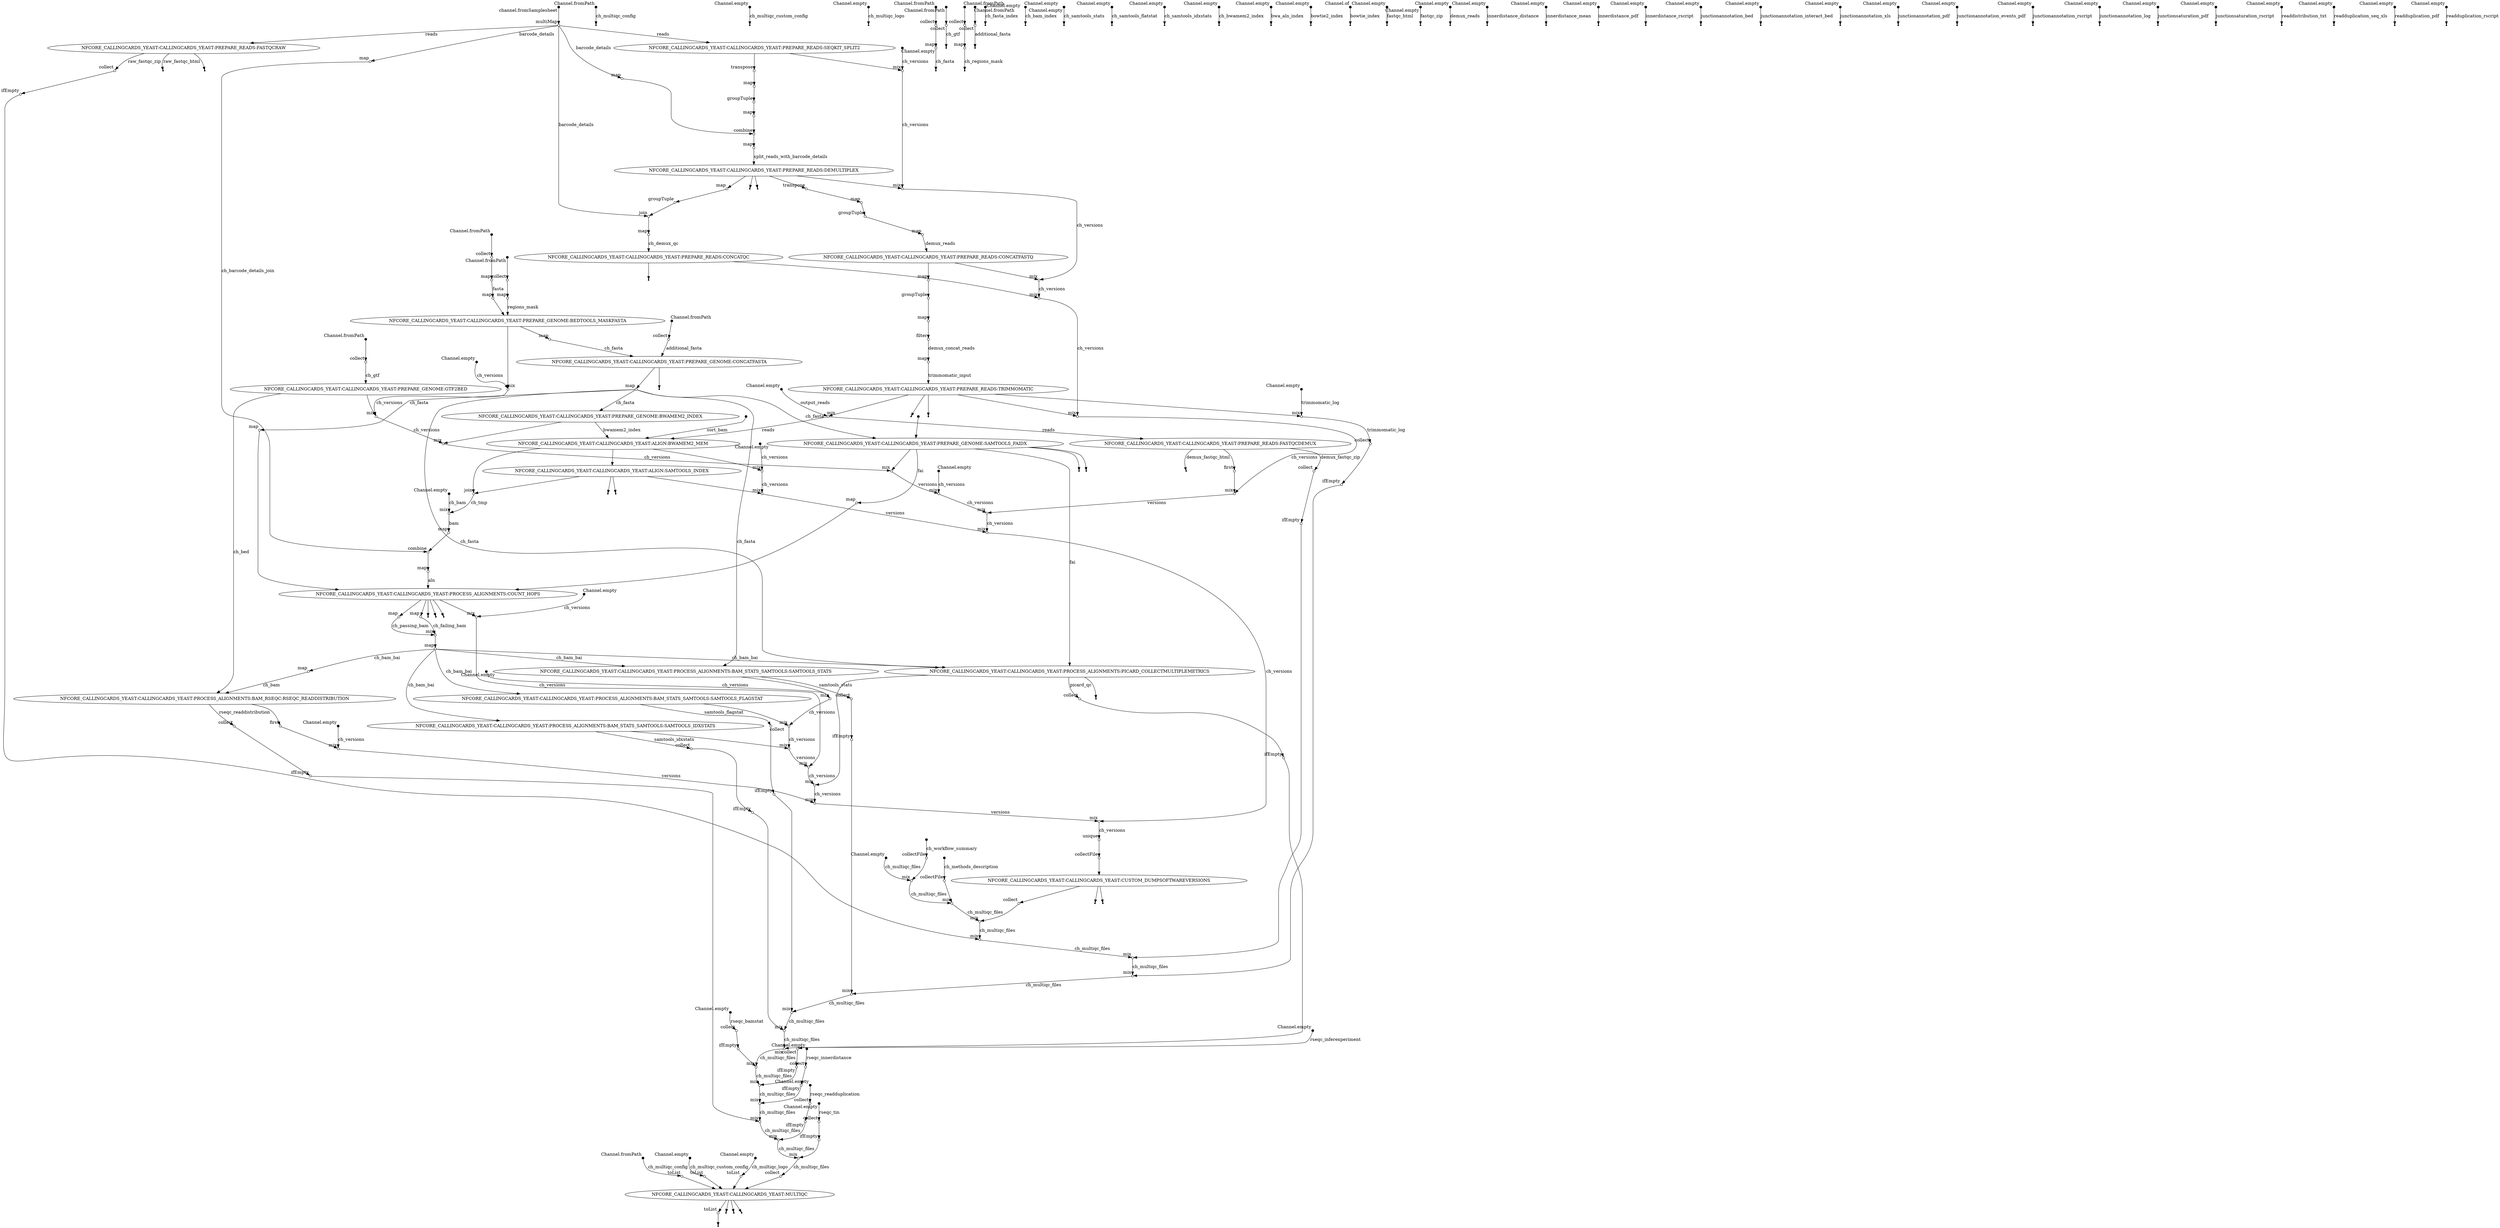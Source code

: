 digraph "callingcards_dag" {
v0 [shape=point,label="",fixedsize=true,width=0.1,xlabel="Channel.fromPath"];
v265 [shape=circle,label="",fixedsize=true,width=0.1,xlabel="toList"];
v0 -> v265 [label="ch_multiqc_config"];

v1 [shape=point,label="",fixedsize=true,width=0.1,xlabel="Channel.empty"];
v266 [shape=circle,label="",fixedsize=true,width=0.1,xlabel="toList"];
v1 -> v266 [label="ch_multiqc_custom_config"];

v2 [shape=point,label="",fixedsize=true,width=0.1,xlabel="Channel.empty"];
v267 [shape=circle,label="",fixedsize=true,width=0.1,xlabel="toList"];
v2 -> v267 [label="ch_multiqc_logo"];

v3 [shape=point,label="",fixedsize=true,width=0.1,xlabel="Channel.fromPath"];
v4 [shape=circle,label="",fixedsize=true,width=0.1,xlabel="collect"];
v3 -> v4;

v4 [shape=circle,label="",fixedsize=true,width=0.1,xlabel="collect"];
v5 [shape=circle,label="",fixedsize=true,width=0.1,xlabel="map"];
v4 -> v5;

v5 [shape=circle,label="",fixedsize=true,width=0.1,xlabel="map"];
v55 [shape=circle,label="",fixedsize=true,width=0.1,xlabel="map"];
v5 -> v55 [label="fasta"];

v6 [shape=point,label="",fixedsize=true,width=0.1,xlabel="Channel.fromPath"];
v7 [shape=circle,label="",fixedsize=true,width=0.1,xlabel="collect"];
v6 -> v7;

v7 [shape=circle,label="",fixedsize=true,width=0.1,xlabel="collect"];
v62 [label="NFCORE_CALLINGCARDS_YEAST:CALLINGCARDS_YEAST:PREPARE_GENOME:GTF2BED"];
v7 -> v62 [label="ch_gtf"];

v8 [shape=point,label="",fixedsize=true,width=0.1,xlabel="Channel.fromPath"];
v9 [shape=circle,label="",fixedsize=true,width=0.1,xlabel="collect"];
v8 -> v9;

v9 [shape=circle,label="",fixedsize=true,width=0.1,xlabel="collect"];
v10 [shape=circle,label="",fixedsize=true,width=0.1,xlabel="map"];
v9 -> v10;

v10 [shape=circle,label="",fixedsize=true,width=0.1,xlabel="map"];
v56 [label="NFCORE_CALLINGCARDS_YEAST:CALLINGCARDS_YEAST:PREPARE_GENOME:BEDTOOLS_MASKFASTA"];
v10 -> v56 [label="regions_mask"];

v11 [shape=point,label="",fixedsize=true,width=0.1,xlabel="Channel.fromPath"];
v12 [shape=circle,label="",fixedsize=true,width=0.1,xlabel="collect"];
v11 -> v12;

v12 [shape=circle,label="",fixedsize=true,width=0.1,xlabel="collect"];
v59 [label="NFCORE_CALLINGCARDS_YEAST:CALLINGCARDS_YEAST:PREPARE_GENOME:CONCATFASTA"];
v12 -> v59 [label="additional_fasta"];

v13 [shape=point,label="",fixedsize=true,width=0.1,xlabel="Channel.fromPath"];
v14 [shape=point];
v13 -> v14 [label="ch_multiqc_config"];

v15 [shape=point,label="",fixedsize=true,width=0.1,xlabel="Channel.empty"];
v16 [shape=point];
v15 -> v16 [label="ch_multiqc_custom_config"];

v17 [shape=point,label="",fixedsize=true,width=0.1,xlabel="Channel.empty"];
v18 [shape=point];
v17 -> v18 [label="ch_multiqc_logo"];

v19 [shape=point,label="",fixedsize=true,width=0.1,xlabel="Channel.fromPath"];
v20 [shape=circle,label="",fixedsize=true,width=0.1,xlabel="collect"];
v19 -> v20;

v20 [shape=circle,label="",fixedsize=true,width=0.1,xlabel="collect"];
v21 [shape=circle,label="",fixedsize=true,width=0.1,xlabel="map"];
v20 -> v21;

v21 [shape=circle,label="",fixedsize=true,width=0.1,xlabel="map"];
v22 [shape=point];
v21 -> v22 [label="ch_fasta"];

v23 [shape=point,label="",fixedsize=true,width=0.1,xlabel="Channel.fromPath"];
v24 [shape=circle,label="",fixedsize=true,width=0.1,xlabel="collect"];
v23 -> v24;

v24 [shape=circle,label="",fixedsize=true,width=0.1,xlabel="collect"];
v25 [shape=point];
v24 -> v25 [label="ch_gtf"];

v26 [shape=point,label="",fixedsize=true,width=0.1,xlabel="Channel.fromPath"];
v27 [shape=circle,label="",fixedsize=true,width=0.1,xlabel="collect"];
v26 -> v27;

v27 [shape=circle,label="",fixedsize=true,width=0.1,xlabel="collect"];
v28 [shape=circle,label="",fixedsize=true,width=0.1,xlabel="map"];
v27 -> v28;

v28 [shape=circle,label="",fixedsize=true,width=0.1,xlabel="map"];
v29 [shape=point];
v28 -> v29 [label="ch_regions_mask"];

v30 [shape=point,label="",fixedsize=true,width=0.1,xlabel="Channel.fromPath"];
v31 [shape=circle,label="",fixedsize=true,width=0.1,xlabel="collect"];
v30 -> v31;

v31 [shape=circle,label="",fixedsize=true,width=0.1,xlabel="collect"];
v32 [shape=point];
v31 -> v32 [label="additional_fasta"];

v33 [shape=point,label="",fixedsize=true,width=0.1,xlabel="Channel.empty"];
v71 [shape=circle,label="",fixedsize=true,width=0.1,xlabel="mix"];
v33 -> v71 [label="ch_versions"];

v34 [shape=point,label="",fixedsize=true,width=0.1,xlabel="Channel.empty"];
v35 [shape=point];
v34 -> v35 [label="ch_fasta_index"];

v36 [shape=point,label="",fixedsize=true,width=0.1,xlabel="Channel.empty"];
v37 [shape=point];
v36 -> v37 [label="ch_bam_index"];

v38 [shape=point,label="",fixedsize=true,width=0.1,xlabel="Channel.empty"];
v39 [shape=point];
v38 -> v39 [label="ch_samtools_stats"];

v40 [shape=point,label="",fixedsize=true,width=0.1,xlabel="Channel.empty"];
v41 [shape=point];
v40 -> v41 [label="ch_samtools_flatstat"];

v42 [shape=point,label="",fixedsize=true,width=0.1,xlabel="Channel.empty"];
v43 [shape=point];
v42 -> v43 [label="ch_samtools_idxstats"];

v44 [shape=point,label="",fixedsize=true,width=0.1,xlabel="channel.fromSamplesheet"];
v45 [shape=circle,label="",fixedsize=true,width=0.1,xlabel="multiMap"];
v44 -> v45;

v45 [shape=circle,label="",fixedsize=true,width=0.1,xlabel="multiMap"];
v90 [shape=circle,label="",fixedsize=true,width=0.1,xlabel="map"];
v45 -> v90 [label="barcode_details"];

v45 [shape=circle,label="",fixedsize=true,width=0.1,xlabel="multiMap"];
v81 [label="NFCORE_CALLINGCARDS_YEAST:CALLINGCARDS_YEAST:PREPARE_READS:FASTQCRAW"];
v45 -> v81 [label="reads"];

v46 [shape=point,label="",fixedsize=true,width=0.1,xlabel="Channel.empty"];
v57 [shape=circle,label="",fixedsize=true,width=0.1,xlabel="mix"];
v46 -> v57 [label="ch_versions"];

v47 [shape=point,label="",fixedsize=true,width=0.1,xlabel="Channel.empty"];
v48 [shape=point];
v47 -> v48 [label="ch_bwamem2_index"];

v49 [shape=point,label="",fixedsize=true,width=0.1,xlabel="Channel.empty"];
v50 [shape=point];
v49 -> v50 [label="bwa_aln_index"];

v51 [shape=point,label="",fixedsize=true,width=0.1,xlabel="Channel.empty"];
v52 [shape=point];
v51 -> v52 [label="bowtie2_index"];

v53 [shape=point,label="",fixedsize=true,width=0.1,xlabel="Channel.of"];
v54 [shape=point];
v53 -> v54 [label="bowtie_index"];

v55 [shape=circle,label="",fixedsize=true,width=0.1,xlabel="map"];
v56 [label="NFCORE_CALLINGCARDS_YEAST:CALLINGCARDS_YEAST:PREPARE_GENOME:BEDTOOLS_MASKFASTA"];
v55 -> v56;

v56 [label="NFCORE_CALLINGCARDS_YEAST:CALLINGCARDS_YEAST:PREPARE_GENOME:BEDTOOLS_MASKFASTA"];
v58 [shape=circle,label="",fixedsize=true,width=0.1,xlabel="map"];
v56 -> v58;

v56 [label="NFCORE_CALLINGCARDS_YEAST:CALLINGCARDS_YEAST:PREPARE_GENOME:BEDTOOLS_MASKFASTA"];
v57 [shape=circle,label="",fixedsize=true,width=0.1,xlabel="mix"];
v56 -> v57;

v57 [shape=circle,label="",fixedsize=true,width=0.1,xlabel="mix"];
v63 [shape=circle,label="",fixedsize=true,width=0.1,xlabel="mix"];
v57 -> v63 [label="ch_versions"];

v58 [shape=circle,label="",fixedsize=true,width=0.1,xlabel="map"];
v59 [label="NFCORE_CALLINGCARDS_YEAST:CALLINGCARDS_YEAST:PREPARE_GENOME:CONCATFASTA"];
v58 -> v59 [label="ch_fasta"];

v59 [label="NFCORE_CALLINGCARDS_YEAST:CALLINGCARDS_YEAST:PREPARE_GENOME:CONCATFASTA"];
v61 [shape=circle,label="",fixedsize=true,width=0.1,xlabel="map"];
v59 -> v61;

v59 [label="NFCORE_CALLINGCARDS_YEAST:CALLINGCARDS_YEAST:PREPARE_GENOME:CONCATFASTA"];
v60 [shape=point];
v59 -> v60;

v61 [shape=circle,label="",fixedsize=true,width=0.1,xlabel="map"];
v64 [label="NFCORE_CALLINGCARDS_YEAST:CALLINGCARDS_YEAST:PREPARE_GENOME:BWAMEM2_INDEX"];
v61 -> v64 [label="ch_fasta"];

v62 [label="NFCORE_CALLINGCARDS_YEAST:CALLINGCARDS_YEAST:PREPARE_GENOME:GTF2BED"];
v198 [label="NFCORE_CALLINGCARDS_YEAST:CALLINGCARDS_YEAST:PROCESS_ALIGNMENTS:BAM_RSEQC:RSEQC_READDISTRIBUTION"];
v62 -> v198 [label="ch_bed"];

v62 [label="NFCORE_CALLINGCARDS_YEAST:CALLINGCARDS_YEAST:PREPARE_GENOME:GTF2BED"];
v63 [shape=circle,label="",fixedsize=true,width=0.1,xlabel="mix"];
v62 -> v63;

v63 [shape=circle,label="",fixedsize=true,width=0.1,xlabel="mix"];
v65 [shape=circle,label="",fixedsize=true,width=0.1,xlabel="mix"];
v63 -> v65 [label="ch_versions"];

v64 [label="NFCORE_CALLINGCARDS_YEAST:CALLINGCARDS_YEAST:PREPARE_GENOME:BWAMEM2_INDEX"];
v129 [label="NFCORE_CALLINGCARDS_YEAST:CALLINGCARDS_YEAST:ALIGN:BWAMEM2_MEM"];
v64 -> v129 [label="bwamem2_index"];

v64 [label="NFCORE_CALLINGCARDS_YEAST:CALLINGCARDS_YEAST:PREPARE_GENOME:BWAMEM2_INDEX"];
v65 [shape=circle,label="",fixedsize=true,width=0.1,xlabel="mix"];
v64 -> v65;

v65 [shape=circle,label="",fixedsize=true,width=0.1,xlabel="mix"];
v70 [shape=circle,label="",fixedsize=true,width=0.1,xlabel="mix"];
v65 -> v70 [label="ch_versions"];

v61 [shape=circle,label="",fixedsize=true,width=0.1,xlabel="map"];
v67 [label="NFCORE_CALLINGCARDS_YEAST:CALLINGCARDS_YEAST:PREPARE_GENOME:SAMTOOLS_FAIDX"];
v61 -> v67 [label="ch_fasta"];

v66 [shape=point,label="",fixedsize=true,width=0.1];
v67 [label="NFCORE_CALLINGCARDS_YEAST:CALLINGCARDS_YEAST:PREPARE_GENOME:SAMTOOLS_FAIDX"];
v66 -> v67;

v67 [label="NFCORE_CALLINGCARDS_YEAST:CALLINGCARDS_YEAST:PREPARE_GENOME:SAMTOOLS_FAIDX"];
v69 [shape=point];
v67 -> v69;

v67 [label="NFCORE_CALLINGCARDS_YEAST:CALLINGCARDS_YEAST:PREPARE_GENOME:SAMTOOLS_FAIDX"];
v144 [shape=circle,label="",fixedsize=true,width=0.1,xlabel="map"];
v67 -> v144 [label="fai"];

v67 [label="NFCORE_CALLINGCARDS_YEAST:CALLINGCARDS_YEAST:PREPARE_GENOME:SAMTOOLS_FAIDX"];
v68 [shape=point];
v67 -> v68;

v67 [label="NFCORE_CALLINGCARDS_YEAST:CALLINGCARDS_YEAST:PREPARE_GENOME:SAMTOOLS_FAIDX"];
v70 [shape=circle,label="",fixedsize=true,width=0.1,xlabel="mix"];
v67 -> v70;

v70 [shape=circle,label="",fixedsize=true,width=0.1,xlabel="mix"];
v71 [shape=circle,label="",fixedsize=true,width=0.1,xlabel="mix"];
v70 -> v71 [label="versions"];

v71 [shape=circle,label="",fixedsize=true,width=0.1,xlabel="mix"];
v125 [shape=circle,label="",fixedsize=true,width=0.1,xlabel="mix"];
v71 -> v125 [label="ch_versions"];

v72 [shape=point,label="",fixedsize=true,width=0.1,xlabel="Channel.empty"];
v85 [shape=circle,label="",fixedsize=true,width=0.1,xlabel="mix"];
v72 -> v85 [label="ch_versions"];

v73 [shape=point,label="",fixedsize=true,width=0.1,xlabel="Channel.empty"];
v74 [shape=point];
v73 -> v74 [label="fastqc_html"];

v75 [shape=point,label="",fixedsize=true,width=0.1,xlabel="Channel.empty"];
v76 [shape=point];
v75 -> v76 [label="fastqc_zip"];

v77 [shape=point,label="",fixedsize=true,width=0.1,xlabel="Channel.empty"];
v118 [shape=circle,label="",fixedsize=true,width=0.1,xlabel="mix"];
v77 -> v118 [label="trimmomatic_log"];

v78 [shape=point,label="",fixedsize=true,width=0.1,xlabel="Channel.empty"];
v79 [shape=point];
v78 -> v79 [label="demux_reads"];

v80 [shape=point,label="",fixedsize=true,width=0.1,xlabel="Channel.empty"];
v120 [shape=circle,label="",fixedsize=true,width=0.1,xlabel="mix"];
v80 -> v120 [label="output_reads"];

v81 [label="NFCORE_CALLINGCARDS_YEAST:CALLINGCARDS_YEAST:PREPARE_READS:FASTQCRAW"];
v83 [shape=point];
v81 -> v83 [label="raw_fastqc_html"];

v81 [label="NFCORE_CALLINGCARDS_YEAST:CALLINGCARDS_YEAST:PREPARE_READS:FASTQCRAW"];
v225 [shape=circle,label="",fixedsize=true,width=0.1,xlabel="collect"];
v81 -> v225 [label="raw_fastqc_zip"];

v81 [label="NFCORE_CALLINGCARDS_YEAST:CALLINGCARDS_YEAST:PREPARE_READS:FASTQCRAW"];
v82 [shape=point];
v81 -> v82;

v45 [shape=circle,label="",fixedsize=true,width=0.1,xlabel="multiMap"];
v84 [label="NFCORE_CALLINGCARDS_YEAST:CALLINGCARDS_YEAST:PREPARE_READS:SEQKIT_SPLIT2"];
v45 -> v84 [label="reads"];

v84 [label="NFCORE_CALLINGCARDS_YEAST:CALLINGCARDS_YEAST:PREPARE_READS:SEQKIT_SPLIT2"];
v86 [shape=circle,label="",fixedsize=true,width=0.1,xlabel="transpose"];
v84 -> v86;

v84 [label="NFCORE_CALLINGCARDS_YEAST:CALLINGCARDS_YEAST:PREPARE_READS:SEQKIT_SPLIT2"];
v85 [shape=circle,label="",fixedsize=true,width=0.1,xlabel="mix"];
v84 -> v85;

v85 [shape=circle,label="",fixedsize=true,width=0.1,xlabel="mix"];
v96 [shape=circle,label="",fixedsize=true,width=0.1,xlabel="mix"];
v85 -> v96 [label="ch_versions"];

v86 [shape=circle,label="",fixedsize=true,width=0.1,xlabel="transpose"];
v87 [shape=circle,label="",fixedsize=true,width=0.1,xlabel="map"];
v86 -> v87;

v87 [shape=circle,label="",fixedsize=true,width=0.1,xlabel="map"];
v88 [shape=circle,label="",fixedsize=true,width=0.1,xlabel="groupTuple"];
v87 -> v88;

v88 [shape=circle,label="",fixedsize=true,width=0.1,xlabel="groupTuple"];
v89 [shape=circle,label="",fixedsize=true,width=0.1,xlabel="map"];
v88 -> v89;

v89 [shape=circle,label="",fixedsize=true,width=0.1,xlabel="map"];
v91 [shape=circle,label="",fixedsize=true,width=0.1,xlabel="combine"];
v89 -> v91;

v90 [shape=circle,label="",fixedsize=true,width=0.1,xlabel="map"];
v91 [shape=circle,label="",fixedsize=true,width=0.1,xlabel="combine"];
v90 -> v91;

v91 [shape=circle,label="",fixedsize=true,width=0.1,xlabel="combine"];
v92 [shape=circle,label="",fixedsize=true,width=0.1,xlabel="map"];
v91 -> v92;

v92 [shape=circle,label="",fixedsize=true,width=0.1,xlabel="map"];
v93 [label="NFCORE_CALLINGCARDS_YEAST:CALLINGCARDS_YEAST:PREPARE_READS:DEMULTIPLEX"];
v92 -> v93 [label="split_reads_with_barcode_details"];

v93 [label="NFCORE_CALLINGCARDS_YEAST:CALLINGCARDS_YEAST:PREPARE_READS:DEMULTIPLEX"];
v97 [shape=circle,label="",fixedsize=true,width=0.1,xlabel="transpose"];
v93 -> v97;

v93 [label="NFCORE_CALLINGCARDS_YEAST:CALLINGCARDS_YEAST:PREPARE_READS:DEMULTIPLEX"];
v96 [shape=circle,label="",fixedsize=true,width=0.1,xlabel="mix"];
v93 -> v96;

v93 [label="NFCORE_CALLINGCARDS_YEAST:CALLINGCARDS_YEAST:PREPARE_READS:DEMULTIPLEX"];
v103 [shape=circle,label="",fixedsize=true,width=0.1,xlabel="map"];
v93 -> v103;

v93 [label="NFCORE_CALLINGCARDS_YEAST:CALLINGCARDS_YEAST:PREPARE_READS:DEMULTIPLEX"];
v95 [shape=point];
v93 -> v95;

v93 [label="NFCORE_CALLINGCARDS_YEAST:CALLINGCARDS_YEAST:PREPARE_READS:DEMULTIPLEX"];
v94 [shape=point];
v93 -> v94;

v96 [shape=circle,label="",fixedsize=true,width=0.1,xlabel="mix"];
v102 [shape=circle,label="",fixedsize=true,width=0.1,xlabel="mix"];
v96 -> v102 [label="ch_versions"];

v97 [shape=circle,label="",fixedsize=true,width=0.1,xlabel="transpose"];
v98 [shape=circle,label="",fixedsize=true,width=0.1,xlabel="map"];
v97 -> v98;

v98 [shape=circle,label="",fixedsize=true,width=0.1,xlabel="map"];
v99 [shape=circle,label="",fixedsize=true,width=0.1,xlabel="groupTuple"];
v98 -> v99;

v99 [shape=circle,label="",fixedsize=true,width=0.1,xlabel="groupTuple"];
v100 [shape=circle,label="",fixedsize=true,width=0.1,xlabel="map"];
v99 -> v100;

v100 [shape=circle,label="",fixedsize=true,width=0.1,xlabel="map"];
v101 [label="NFCORE_CALLINGCARDS_YEAST:CALLINGCARDS_YEAST:PREPARE_READS:CONCATFASTQ"];
v100 -> v101 [label="demux_reads"];

v101 [label="NFCORE_CALLINGCARDS_YEAST:CALLINGCARDS_YEAST:PREPARE_READS:CONCATFASTQ"];
v110 [shape=circle,label="",fixedsize=true,width=0.1,xlabel="map"];
v101 -> v110;

v101 [label="NFCORE_CALLINGCARDS_YEAST:CALLINGCARDS_YEAST:PREPARE_READS:CONCATFASTQ"];
v102 [shape=circle,label="",fixedsize=true,width=0.1,xlabel="mix"];
v101 -> v102;

v102 [shape=circle,label="",fixedsize=true,width=0.1,xlabel="mix"];
v109 [shape=circle,label="",fixedsize=true,width=0.1,xlabel="mix"];
v102 -> v109 [label="ch_versions"];

v103 [shape=circle,label="",fixedsize=true,width=0.1,xlabel="map"];
v104 [shape=circle,label="",fixedsize=true,width=0.1,xlabel="groupTuple"];
v103 -> v104;

v104 [shape=circle,label="",fixedsize=true,width=0.1,xlabel="groupTuple"];
v105 [shape=circle,label="",fixedsize=true,width=0.1,xlabel="join"];
v104 -> v105;

v45 [shape=circle,label="",fixedsize=true,width=0.1,xlabel="multiMap"];
v105 [shape=circle,label="",fixedsize=true,width=0.1,xlabel="join"];
v45 -> v105 [label="barcode_details"];

v105 [shape=circle,label="",fixedsize=true,width=0.1,xlabel="join"];
v106 [shape=circle,label="",fixedsize=true,width=0.1,xlabel="map"];
v105 -> v106;

v106 [shape=circle,label="",fixedsize=true,width=0.1,xlabel="map"];
v107 [label="NFCORE_CALLINGCARDS_YEAST:CALLINGCARDS_YEAST:PREPARE_READS:CONCATQC"];
v106 -> v107 [label="ch_demux_qc"];

v107 [label="NFCORE_CALLINGCARDS_YEAST:CALLINGCARDS_YEAST:PREPARE_READS:CONCATQC"];
v108 [shape=point];
v107 -> v108;

v107 [label="NFCORE_CALLINGCARDS_YEAST:CALLINGCARDS_YEAST:PREPARE_READS:CONCATQC"];
v109 [shape=circle,label="",fixedsize=true,width=0.1,xlabel="mix"];
v107 -> v109;

v109 [shape=circle,label="",fixedsize=true,width=0.1,xlabel="mix"];
v119 [shape=circle,label="",fixedsize=true,width=0.1,xlabel="mix"];
v109 -> v119 [label="ch_versions"];

v110 [shape=circle,label="",fixedsize=true,width=0.1,xlabel="map"];
v111 [shape=circle,label="",fixedsize=true,width=0.1,xlabel="groupTuple"];
v110 -> v111;

v111 [shape=circle,label="",fixedsize=true,width=0.1,xlabel="groupTuple"];
v112 [shape=circle,label="",fixedsize=true,width=0.1,xlabel="map"];
v111 -> v112;

v112 [shape=circle,label="",fixedsize=true,width=0.1,xlabel="map"];
v113 [shape=circle,label="",fixedsize=true,width=0.1,xlabel="filter"];
v112 -> v113;

v113 [shape=circle,label="",fixedsize=true,width=0.1,xlabel="filter"];
v114 [shape=circle,label="",fixedsize=true,width=0.1,xlabel="map"];
v113 -> v114 [label="demux_concat_reads"];

v114 [shape=circle,label="",fixedsize=true,width=0.1,xlabel="map"];
v115 [label="NFCORE_CALLINGCARDS_YEAST:CALLINGCARDS_YEAST:PREPARE_READS:TRIMMOMATIC"];
v114 -> v115 [label="trimmomatic_input"];

v115 [label="NFCORE_CALLINGCARDS_YEAST:CALLINGCARDS_YEAST:PREPARE_READS:TRIMMOMATIC"];
v120 [shape=circle,label="",fixedsize=true,width=0.1,xlabel="mix"];
v115 -> v120;

v115 [label="NFCORE_CALLINGCARDS_YEAST:CALLINGCARDS_YEAST:PREPARE_READS:TRIMMOMATIC"];
v117 [shape=point];
v115 -> v117;

v115 [label="NFCORE_CALLINGCARDS_YEAST:CALLINGCARDS_YEAST:PREPARE_READS:TRIMMOMATIC"];
v118 [shape=circle,label="",fixedsize=true,width=0.1,xlabel="mix"];
v115 -> v118;

v115 [label="NFCORE_CALLINGCARDS_YEAST:CALLINGCARDS_YEAST:PREPARE_READS:TRIMMOMATIC"];
v116 [shape=point];
v115 -> v116;

v115 [label="NFCORE_CALLINGCARDS_YEAST:CALLINGCARDS_YEAST:PREPARE_READS:TRIMMOMATIC"];
v119 [shape=circle,label="",fixedsize=true,width=0.1,xlabel="mix"];
v115 -> v119;

v118 [shape=circle,label="",fixedsize=true,width=0.1,xlabel="mix"];
v231 [shape=circle,label="",fixedsize=true,width=0.1,xlabel="collect"];
v118 -> v231 [label="trimmomatic_log"];

v119 [shape=circle,label="",fixedsize=true,width=0.1,xlabel="mix"];
v124 [shape=circle,label="",fixedsize=true,width=0.1,xlabel="mix"];
v119 -> v124 [label="ch_versions"];

v120 [shape=circle,label="",fixedsize=true,width=0.1,xlabel="mix"];
v121 [label="NFCORE_CALLINGCARDS_YEAST:CALLINGCARDS_YEAST:PREPARE_READS:FASTQCDEMUX"];
v120 -> v121 [label="reads"];

v121 [label="NFCORE_CALLINGCARDS_YEAST:CALLINGCARDS_YEAST:PREPARE_READS:FASTQCDEMUX"];
v122 [shape=point];
v121 -> v122 [label="demux_fastqc_html"];

v121 [label="NFCORE_CALLINGCARDS_YEAST:CALLINGCARDS_YEAST:PREPARE_READS:FASTQCDEMUX"];
v228 [shape=circle,label="",fixedsize=true,width=0.1,xlabel="collect"];
v121 -> v228 [label="demux_fastqc_zip"];

v121 [label="NFCORE_CALLINGCARDS_YEAST:CALLINGCARDS_YEAST:PREPARE_READS:FASTQCDEMUX"];
v123 [shape=circle,label="",fixedsize=true,width=0.1,xlabel="first"];
v121 -> v123;

v123 [shape=circle,label="",fixedsize=true,width=0.1,xlabel="first"];
v124 [shape=circle,label="",fixedsize=true,width=0.1,xlabel="mix"];
v123 -> v124;

v124 [shape=circle,label="",fixedsize=true,width=0.1,xlabel="mix"];
v125 [shape=circle,label="",fixedsize=true,width=0.1,xlabel="mix"];
v124 -> v125 [label="versions"];

v125 [shape=circle,label="",fixedsize=true,width=0.1,xlabel="mix"];
v137 [shape=circle,label="",fixedsize=true,width=0.1,xlabel="mix"];
v125 -> v137 [label="ch_versions"];

v126 [shape=point,label="",fixedsize=true,width=0.1,xlabel="Channel.empty"];
v130 [shape=circle,label="",fixedsize=true,width=0.1,xlabel="mix"];
v126 -> v130 [label="ch_versions"];

v127 [shape=point,label="",fixedsize=true,width=0.1,xlabel="Channel.empty"];
v136 [shape=circle,label="",fixedsize=true,width=0.1,xlabel="mix"];
v127 -> v136 [label="ch_bam"];

v120 [shape=circle,label="",fixedsize=true,width=0.1,xlabel="mix"];
v129 [label="NFCORE_CALLINGCARDS_YEAST:CALLINGCARDS_YEAST:ALIGN:BWAMEM2_MEM"];
v120 -> v129 [label="reads"];

v128 [shape=point,label="",fixedsize=true,width=0.1];
v129 [label="NFCORE_CALLINGCARDS_YEAST:CALLINGCARDS_YEAST:ALIGN:BWAMEM2_MEM"];
v128 -> v129 [label="sort_bam"];

v129 [label="NFCORE_CALLINGCARDS_YEAST:CALLINGCARDS_YEAST:ALIGN:BWAMEM2_MEM"];
v131 [label="NFCORE_CALLINGCARDS_YEAST:CALLINGCARDS_YEAST:ALIGN:SAMTOOLS_INDEX"];
v129 -> v131;

v129 [label="NFCORE_CALLINGCARDS_YEAST:CALLINGCARDS_YEAST:ALIGN:BWAMEM2_MEM"];
v130 [shape=circle,label="",fixedsize=true,width=0.1,xlabel="mix"];
v129 -> v130;

v130 [shape=circle,label="",fixedsize=true,width=0.1,xlabel="mix"];
v134 [shape=circle,label="",fixedsize=true,width=0.1,xlabel="mix"];
v130 -> v134 [label="ch_versions"];

v131 [label="NFCORE_CALLINGCARDS_YEAST:CALLINGCARDS_YEAST:ALIGN:SAMTOOLS_INDEX"];
v135 [shape=circle,label="",fixedsize=true,width=0.1,xlabel="join"];
v131 -> v135;

v131 [label="NFCORE_CALLINGCARDS_YEAST:CALLINGCARDS_YEAST:ALIGN:SAMTOOLS_INDEX"];
v133 [shape=point];
v131 -> v133;

v131 [label="NFCORE_CALLINGCARDS_YEAST:CALLINGCARDS_YEAST:ALIGN:SAMTOOLS_INDEX"];
v132 [shape=point];
v131 -> v132;

v131 [label="NFCORE_CALLINGCARDS_YEAST:CALLINGCARDS_YEAST:ALIGN:SAMTOOLS_INDEX"];
v134 [shape=circle,label="",fixedsize=true,width=0.1,xlabel="mix"];
v131 -> v134;

v134 [shape=circle,label="",fixedsize=true,width=0.1,xlabel="mix"];
v137 [shape=circle,label="",fixedsize=true,width=0.1,xlabel="mix"];
v134 -> v137 [label="versions"];

v129 [label="NFCORE_CALLINGCARDS_YEAST:CALLINGCARDS_YEAST:ALIGN:BWAMEM2_MEM"];
v135 [shape=circle,label="",fixedsize=true,width=0.1,xlabel="join"];
v129 -> v135;

v135 [shape=circle,label="",fixedsize=true,width=0.1,xlabel="join"];
v136 [shape=circle,label="",fixedsize=true,width=0.1,xlabel="mix"];
v135 -> v136 [label="ch_tmp"];

v136 [shape=circle,label="",fixedsize=true,width=0.1,xlabel="mix"];
v139 [shape=circle,label="",fixedsize=true,width=0.1,xlabel="map"];
v136 -> v139 [label="bam"];

v137 [shape=circle,label="",fixedsize=true,width=0.1,xlabel="mix"];
v210 [shape=circle,label="",fixedsize=true,width=0.1,xlabel="mix"];
v137 -> v210 [label="ch_versions"];

v45 [shape=circle,label="",fixedsize=true,width=0.1,xlabel="multiMap"];
v138 [shape=circle,label="",fixedsize=true,width=0.1,xlabel="map"];
v45 -> v138 [label="barcode_details"];

v138 [shape=circle,label="",fixedsize=true,width=0.1,xlabel="map"];
v140 [shape=circle,label="",fixedsize=true,width=0.1,xlabel="combine"];
v138 -> v140 [label="ch_barcode_details_join"];

v139 [shape=circle,label="",fixedsize=true,width=0.1,xlabel="map"];
v140 [shape=circle,label="",fixedsize=true,width=0.1,xlabel="combine"];
v139 -> v140;

v140 [shape=circle,label="",fixedsize=true,width=0.1,xlabel="combine"];
v141 [shape=circle,label="",fixedsize=true,width=0.1,xlabel="map"];
v140 -> v141;

v141 [shape=circle,label="",fixedsize=true,width=0.1,xlabel="map"];
v145 [label="NFCORE_CALLINGCARDS_YEAST:CALLINGCARDS_YEAST:PROCESS_ALIGNMENTS:COUNT_HOPS"];
v141 -> v145 [label="aln"];

v142 [shape=point,label="",fixedsize=true,width=0.1,xlabel="Channel.empty"];
v149 [shape=circle,label="",fixedsize=true,width=0.1,xlabel="mix"];
v142 -> v149 [label="ch_versions"];

v61 [shape=circle,label="",fixedsize=true,width=0.1,xlabel="map"];
v143 [shape=circle,label="",fixedsize=true,width=0.1,xlabel="map"];
v61 -> v143 [label="ch_fasta"];

v143 [shape=circle,label="",fixedsize=true,width=0.1,xlabel="map"];
v145 [label="NFCORE_CALLINGCARDS_YEAST:CALLINGCARDS_YEAST:PROCESS_ALIGNMENTS:COUNT_HOPS"];
v143 -> v145;

v144 [shape=circle,label="",fixedsize=true,width=0.1,xlabel="map"];
v145 [label="NFCORE_CALLINGCARDS_YEAST:CALLINGCARDS_YEAST:PROCESS_ALIGNMENTS:COUNT_HOPS"];
v144 -> v145;

v145 [label="NFCORE_CALLINGCARDS_YEAST:CALLINGCARDS_YEAST:PROCESS_ALIGNMENTS:COUNT_HOPS"];
v148 [shape=point];
v145 -> v148;

v145 [label="NFCORE_CALLINGCARDS_YEAST:CALLINGCARDS_YEAST:PROCESS_ALIGNMENTS:COUNT_HOPS"];
v147 [shape=point];
v145 -> v147;

v145 [label="NFCORE_CALLINGCARDS_YEAST:CALLINGCARDS_YEAST:PROCESS_ALIGNMENTS:COUNT_HOPS"];
v150 [shape=circle,label="",fixedsize=true,width=0.1,xlabel="map"];
v145 -> v150;

v145 [label="NFCORE_CALLINGCARDS_YEAST:CALLINGCARDS_YEAST:PROCESS_ALIGNMENTS:COUNT_HOPS"];
v151 [shape=circle,label="",fixedsize=true,width=0.1,xlabel="map"];
v145 -> v151;

v145 [label="NFCORE_CALLINGCARDS_YEAST:CALLINGCARDS_YEAST:PROCESS_ALIGNMENTS:COUNT_HOPS"];
v149 [shape=circle,label="",fixedsize=true,width=0.1,xlabel="mix"];
v145 -> v149;

v145 [label="NFCORE_CALLINGCARDS_YEAST:CALLINGCARDS_YEAST:PROCESS_ALIGNMENTS:COUNT_HOPS"];
v146 [shape=point];
v145 -> v146;

v149 [shape=circle,label="",fixedsize=true,width=0.1,xlabel="mix"];
v161 [shape=circle,label="",fixedsize=true,width=0.1,xlabel="mix"];
v149 -> v161 [label="ch_versions"];

v150 [shape=circle,label="",fixedsize=true,width=0.1,xlabel="map"];
v152 [shape=circle,label="",fixedsize=true,width=0.1,xlabel="mix"];
v150 -> v152 [label="ch_passing_bam"];

v151 [shape=circle,label="",fixedsize=true,width=0.1,xlabel="map"];
v152 [shape=circle,label="",fixedsize=true,width=0.1,xlabel="mix"];
v151 -> v152 [label="ch_failing_bam"];

v152 [shape=circle,label="",fixedsize=true,width=0.1,xlabel="mix"];
v153 [shape=circle,label="",fixedsize=true,width=0.1,xlabel="map"];
v152 -> v153;

v153 [shape=circle,label="",fixedsize=true,width=0.1,xlabel="map"];
v155 [label="NFCORE_CALLINGCARDS_YEAST:CALLINGCARDS_YEAST:PROCESS_ALIGNMENTS:BAM_STATS_SAMTOOLS:SAMTOOLS_STATS"];
v153 -> v155 [label="ch_bam_bai"];

v154 [shape=point,label="",fixedsize=true,width=0.1,xlabel="Channel.empty"];
v156 [shape=circle,label="",fixedsize=true,width=0.1,xlabel="mix"];
v154 -> v156 [label="ch_versions"];

v61 [shape=circle,label="",fixedsize=true,width=0.1,xlabel="map"];
v155 [label="NFCORE_CALLINGCARDS_YEAST:CALLINGCARDS_YEAST:PROCESS_ALIGNMENTS:BAM_STATS_SAMTOOLS:SAMTOOLS_STATS"];
v61 -> v155 [label="ch_fasta"];

v155 [label="NFCORE_CALLINGCARDS_YEAST:CALLINGCARDS_YEAST:PROCESS_ALIGNMENTS:BAM_STATS_SAMTOOLS:SAMTOOLS_STATS"];
v234 [shape=circle,label="",fixedsize=true,width=0.1,xlabel="collect"];
v155 -> v234 [label="samtools_stats"];

v155 [label="NFCORE_CALLINGCARDS_YEAST:CALLINGCARDS_YEAST:PROCESS_ALIGNMENTS:BAM_STATS_SAMTOOLS:SAMTOOLS_STATS"];
v156 [shape=circle,label="",fixedsize=true,width=0.1,xlabel="mix"];
v155 -> v156;

v156 [shape=circle,label="",fixedsize=true,width=0.1,xlabel="mix"];
v158 [shape=circle,label="",fixedsize=true,width=0.1,xlabel="mix"];
v156 -> v158 [label="ch_versions"];

v153 [shape=circle,label="",fixedsize=true,width=0.1,xlabel="map"];
v157 [label="NFCORE_CALLINGCARDS_YEAST:CALLINGCARDS_YEAST:PROCESS_ALIGNMENTS:BAM_STATS_SAMTOOLS:SAMTOOLS_FLAGSTAT"];
v153 -> v157 [label="ch_bam_bai"];

v157 [label="NFCORE_CALLINGCARDS_YEAST:CALLINGCARDS_YEAST:PROCESS_ALIGNMENTS:BAM_STATS_SAMTOOLS:SAMTOOLS_FLAGSTAT"];
v237 [shape=circle,label="",fixedsize=true,width=0.1,xlabel="collect"];
v157 -> v237 [label="samtools_flagstat"];

v157 [label="NFCORE_CALLINGCARDS_YEAST:CALLINGCARDS_YEAST:PROCESS_ALIGNMENTS:BAM_STATS_SAMTOOLS:SAMTOOLS_FLAGSTAT"];
v158 [shape=circle,label="",fixedsize=true,width=0.1,xlabel="mix"];
v157 -> v158;

v158 [shape=circle,label="",fixedsize=true,width=0.1,xlabel="mix"];
v160 [shape=circle,label="",fixedsize=true,width=0.1,xlabel="mix"];
v158 -> v160 [label="ch_versions"];

v153 [shape=circle,label="",fixedsize=true,width=0.1,xlabel="map"];
v159 [label="NFCORE_CALLINGCARDS_YEAST:CALLINGCARDS_YEAST:PROCESS_ALIGNMENTS:BAM_STATS_SAMTOOLS:SAMTOOLS_IDXSTATS"];
v153 -> v159 [label="ch_bam_bai"];

v159 [label="NFCORE_CALLINGCARDS_YEAST:CALLINGCARDS_YEAST:PROCESS_ALIGNMENTS:BAM_STATS_SAMTOOLS:SAMTOOLS_IDXSTATS"];
v240 [shape=circle,label="",fixedsize=true,width=0.1,xlabel="collect"];
v159 -> v240 [label="samtools_idxstats"];

v159 [label="NFCORE_CALLINGCARDS_YEAST:CALLINGCARDS_YEAST:PROCESS_ALIGNMENTS:BAM_STATS_SAMTOOLS:SAMTOOLS_IDXSTATS"];
v160 [shape=circle,label="",fixedsize=true,width=0.1,xlabel="mix"];
v159 -> v160;

v160 [shape=circle,label="",fixedsize=true,width=0.1,xlabel="mix"];
v161 [shape=circle,label="",fixedsize=true,width=0.1,xlabel="mix"];
v160 -> v161 [label="versions"];

v161 [shape=circle,label="",fixedsize=true,width=0.1,xlabel="mix"];
v164 [shape=circle,label="",fixedsize=true,width=0.1,xlabel="mix"];
v161 -> v164 [label="ch_versions"];

v153 [shape=circle,label="",fixedsize=true,width=0.1,xlabel="map"];
v162 [label="NFCORE_CALLINGCARDS_YEAST:CALLINGCARDS_YEAST:PROCESS_ALIGNMENTS:PICARD_COLLECTMULTIPLEMETRICS"];
v153 -> v162 [label="ch_bam_bai"];

v61 [shape=circle,label="",fixedsize=true,width=0.1,xlabel="map"];
v162 [label="NFCORE_CALLINGCARDS_YEAST:CALLINGCARDS_YEAST:PROCESS_ALIGNMENTS:PICARD_COLLECTMULTIPLEMETRICS"];
v61 -> v162 [label="ch_fasta"];

v67 [label="NFCORE_CALLINGCARDS_YEAST:CALLINGCARDS_YEAST:PREPARE_GENOME:SAMTOOLS_FAIDX"];
v162 [label="NFCORE_CALLINGCARDS_YEAST:CALLINGCARDS_YEAST:PROCESS_ALIGNMENTS:PICARD_COLLECTMULTIPLEMETRICS"];
v67 -> v162 [label="fai"];

v162 [label="NFCORE_CALLINGCARDS_YEAST:CALLINGCARDS_YEAST:PROCESS_ALIGNMENTS:PICARD_COLLECTMULTIPLEMETRICS"];
v243 [shape=circle,label="",fixedsize=true,width=0.1,xlabel="collect"];
v162 -> v243 [label="picard_qc"];

v162 [label="NFCORE_CALLINGCARDS_YEAST:CALLINGCARDS_YEAST:PROCESS_ALIGNMENTS:PICARD_COLLECTMULTIPLEMETRICS"];
v163 [shape=point];
v162 -> v163;

v162 [label="NFCORE_CALLINGCARDS_YEAST:CALLINGCARDS_YEAST:PROCESS_ALIGNMENTS:PICARD_COLLECTMULTIPLEMETRICS"];
v164 [shape=circle,label="",fixedsize=true,width=0.1,xlabel="mix"];
v162 -> v164;

v164 [shape=circle,label="",fixedsize=true,width=0.1,xlabel="mix"];
v209 [shape=circle,label="",fixedsize=true,width=0.1,xlabel="mix"];
v164 -> v209 [label="ch_versions"];

v165 [shape=point,label="",fixedsize=true,width=0.1,xlabel="Channel.empty"];
v200 [shape=circle,label="",fixedsize=true,width=0.1,xlabel="mix"];
v165 -> v200 [label="ch_versions"];

v153 [shape=circle,label="",fixedsize=true,width=0.1,xlabel="map"];
v166 [shape=circle,label="",fixedsize=true,width=0.1,xlabel="map"];
v153 -> v166 [label="ch_bam_bai"];

v166 [shape=circle,label="",fixedsize=true,width=0.1,xlabel="map"];
v198 [label="NFCORE_CALLINGCARDS_YEAST:CALLINGCARDS_YEAST:PROCESS_ALIGNMENTS:BAM_RSEQC:RSEQC_READDISTRIBUTION"];
v166 -> v198 [label="ch_bam"];

v167 [shape=point,label="",fixedsize=true,width=0.1,xlabel="Channel.empty"];
v246 [shape=circle,label="",fixedsize=true,width=0.1,xlabel="collect"];
v167 -> v246 [label="rseqc_bamstat"];

v168 [shape=point,label="",fixedsize=true,width=0.1,xlabel="Channel.empty"];
v169 [shape=point];
v168 -> v169 [label="innerdistance_distance"];

v170 [shape=point,label="",fixedsize=true,width=0.1,xlabel="Channel.empty"];
v252 [shape=circle,label="",fixedsize=true,width=0.1,xlabel="collect"];
v170 -> v252 [label="rseqc_innerdistance"];

v171 [shape=point,label="",fixedsize=true,width=0.1,xlabel="Channel.empty"];
v172 [shape=point];
v171 -> v172 [label="innerdistance_mean"];

v173 [shape=point,label="",fixedsize=true,width=0.1,xlabel="Channel.empty"];
v174 [shape=point];
v173 -> v174 [label="innerdistance_pdf"];

v175 [shape=point,label="",fixedsize=true,width=0.1,xlabel="Channel.empty"];
v176 [shape=point];
v175 -> v176 [label="innerdistance_rscript"];

v177 [shape=point,label="",fixedsize=true,width=0.1,xlabel="Channel.empty"];
v249 [shape=circle,label="",fixedsize=true,width=0.1,xlabel="collect"];
v177 -> v249 [label="rseqc_inferexperiment"];

v178 [shape=point,label="",fixedsize=true,width=0.1,xlabel="Channel.empty"];
v179 [shape=point];
v178 -> v179 [label="junctionannotation_bed"];

v180 [shape=point,label="",fixedsize=true,width=0.1,xlabel="Channel.empty"];
v181 [shape=point];
v180 -> v181 [label="junctionannotation_interact_bed"];

v182 [shape=point,label="",fixedsize=true,width=0.1,xlabel="Channel.empty"];
v183 [shape=point];
v182 -> v183 [label="junctionannotation_xls"];

v184 [shape=point,label="",fixedsize=true,width=0.1,xlabel="Channel.empty"];
v185 [shape=point];
v184 -> v185 [label="junctionannotation_pdf"];

v186 [shape=point,label="",fixedsize=true,width=0.1,xlabel="Channel.empty"];
v187 [shape=point];
v186 -> v187 [label="junctionannotation_events_pdf"];

v188 [shape=point,label="",fixedsize=true,width=0.1,xlabel="Channel.empty"];
v189 [shape=point];
v188 -> v189 [label="junctionannotation_rscript"];

v190 [shape=point,label="",fixedsize=true,width=0.1,xlabel="Channel.empty"];
v191 [shape=point];
v190 -> v191 [label="junctionannotation_log"];

v192 [shape=point,label="",fixedsize=true,width=0.1,xlabel="Channel.empty"];
v193 [shape=point];
v192 -> v193 [label="junctionsaturation_pdf"];

v194 [shape=point,label="",fixedsize=true,width=0.1,xlabel="Channel.empty"];
v195 [shape=point];
v194 -> v195 [label="junctionsaturation_rscript"];

v196 [shape=point,label="",fixedsize=true,width=0.1,xlabel="Channel.empty"];
v197 [shape=point];
v196 -> v197 [label="readdistribution_txt"];

v198 [label="NFCORE_CALLINGCARDS_YEAST:CALLINGCARDS_YEAST:PROCESS_ALIGNMENTS:BAM_RSEQC:RSEQC_READDISTRIBUTION"];
v255 [shape=circle,label="",fixedsize=true,width=0.1,xlabel="collect"];
v198 -> v255 [label="rseqc_readdistribution"];

v198 [label="NFCORE_CALLINGCARDS_YEAST:CALLINGCARDS_YEAST:PROCESS_ALIGNMENTS:BAM_RSEQC:RSEQC_READDISTRIBUTION"];
v199 [shape=circle,label="",fixedsize=true,width=0.1,xlabel="first"];
v198 -> v199;

v199 [shape=circle,label="",fixedsize=true,width=0.1,xlabel="first"];
v200 [shape=circle,label="",fixedsize=true,width=0.1,xlabel="mix"];
v199 -> v200;

v200 [shape=circle,label="",fixedsize=true,width=0.1,xlabel="mix"];
v209 [shape=circle,label="",fixedsize=true,width=0.1,xlabel="mix"];
v200 -> v209 [label="versions"];

v201 [shape=point,label="",fixedsize=true,width=0.1,xlabel="Channel.empty"];
v202 [shape=point];
v201 -> v202 [label="readduplication_seq_xls"];

v203 [shape=point,label="",fixedsize=true,width=0.1,xlabel="Channel.empty"];
v258 [shape=circle,label="",fixedsize=true,width=0.1,xlabel="collect"];
v203 -> v258 [label="rseqc_readduplication"];

v204 [shape=point,label="",fixedsize=true,width=0.1,xlabel="Channel.empty"];
v205 [shape=point];
v204 -> v205 [label="readduplication_pdf"];

v206 [shape=point,label="",fixedsize=true,width=0.1,xlabel="Channel.empty"];
v207 [shape=point];
v206 -> v207 [label="readduplication_rscript"];

v208 [shape=point,label="",fixedsize=true,width=0.1,xlabel="Channel.empty"];
v261 [shape=circle,label="",fixedsize=true,width=0.1,xlabel="collect"];
v208 -> v261 [label="rseqc_tin"];

v209 [shape=circle,label="",fixedsize=true,width=0.1,xlabel="mix"];
v210 [shape=circle,label="",fixedsize=true,width=0.1,xlabel="mix"];
v209 -> v210 [label="versions"];

v210 [shape=circle,label="",fixedsize=true,width=0.1,xlabel="mix"];
v211 [shape=circle,label="",fixedsize=true,width=0.1,xlabel="unique"];
v210 -> v211 [label="ch_versions"];

v211 [shape=circle,label="",fixedsize=true,width=0.1,xlabel="unique"];
v212 [shape=circle,label="",fixedsize=true,width=0.1,xlabel="collectFile"];
v211 -> v212;

v212 [shape=circle,label="",fixedsize=true,width=0.1,xlabel="collectFile"];
v213 [label="NFCORE_CALLINGCARDS_YEAST:CALLINGCARDS_YEAST:CUSTOM_DUMPSOFTWAREVERSIONS"];
v212 -> v213;

v213 [label="NFCORE_CALLINGCARDS_YEAST:CALLINGCARDS_YEAST:CUSTOM_DUMPSOFTWAREVERSIONS"];
v215 [shape=point];
v213 -> v215;

v213 [label="NFCORE_CALLINGCARDS_YEAST:CALLINGCARDS_YEAST:CUSTOM_DUMPSOFTWAREVERSIONS"];
v223 [shape=circle,label="",fixedsize=true,width=0.1,xlabel="collect"];
v213 -> v223;

v213 [label="NFCORE_CALLINGCARDS_YEAST:CALLINGCARDS_YEAST:CUSTOM_DUMPSOFTWAREVERSIONS"];
v214 [shape=point];
v213 -> v214;

v216 [shape=point,label="",fixedsize=true,width=0.1,xlabel="Channel.empty"];
v219 [shape=circle,label="",fixedsize=true,width=0.1,xlabel="mix"];
v216 -> v219 [label="ch_multiqc_files"];

v217 [shape=point,label="",fixedsize=true,width=0.1];
v218 [shape=circle,label="",fixedsize=true,width=0.1,xlabel="collectFile"];
v217 -> v218 [label="ch_workflow_summary"];

v218 [shape=circle,label="",fixedsize=true,width=0.1,xlabel="collectFile"];
v219 [shape=circle,label="",fixedsize=true,width=0.1,xlabel="mix"];
v218 -> v219;

v219 [shape=circle,label="",fixedsize=true,width=0.1,xlabel="mix"];
v222 [shape=circle,label="",fixedsize=true,width=0.1,xlabel="mix"];
v219 -> v222 [label="ch_multiqc_files"];

v220 [shape=point,label="",fixedsize=true,width=0.1];
v221 [shape=circle,label="",fixedsize=true,width=0.1,xlabel="collectFile"];
v220 -> v221 [label="ch_methods_description"];

v221 [shape=circle,label="",fixedsize=true,width=0.1,xlabel="collectFile"];
v222 [shape=circle,label="",fixedsize=true,width=0.1,xlabel="mix"];
v221 -> v222;

v222 [shape=circle,label="",fixedsize=true,width=0.1,xlabel="mix"];
v224 [shape=circle,label="",fixedsize=true,width=0.1,xlabel="mix"];
v222 -> v224 [label="ch_multiqc_files"];

v223 [shape=circle,label="",fixedsize=true,width=0.1,xlabel="collect"];
v224 [shape=circle,label="",fixedsize=true,width=0.1,xlabel="mix"];
v223 -> v224;

v224 [shape=circle,label="",fixedsize=true,width=0.1,xlabel="mix"];
v227 [shape=circle,label="",fixedsize=true,width=0.1,xlabel="mix"];
v224 -> v227 [label="ch_multiqc_files"];

v225 [shape=circle,label="",fixedsize=true,width=0.1,xlabel="collect"];
v226 [shape=circle,label="",fixedsize=true,width=0.1,xlabel="ifEmpty"];
v225 -> v226;

v226 [shape=circle,label="",fixedsize=true,width=0.1,xlabel="ifEmpty"];
v227 [shape=circle,label="",fixedsize=true,width=0.1,xlabel="mix"];
v226 -> v227;

v227 [shape=circle,label="",fixedsize=true,width=0.1,xlabel="mix"];
v230 [shape=circle,label="",fixedsize=true,width=0.1,xlabel="mix"];
v227 -> v230 [label="ch_multiqc_files"];

v228 [shape=circle,label="",fixedsize=true,width=0.1,xlabel="collect"];
v229 [shape=circle,label="",fixedsize=true,width=0.1,xlabel="ifEmpty"];
v228 -> v229;

v229 [shape=circle,label="",fixedsize=true,width=0.1,xlabel="ifEmpty"];
v230 [shape=circle,label="",fixedsize=true,width=0.1,xlabel="mix"];
v229 -> v230;

v230 [shape=circle,label="",fixedsize=true,width=0.1,xlabel="mix"];
v233 [shape=circle,label="",fixedsize=true,width=0.1,xlabel="mix"];
v230 -> v233 [label="ch_multiqc_files"];

v231 [shape=circle,label="",fixedsize=true,width=0.1,xlabel="collect"];
v232 [shape=circle,label="",fixedsize=true,width=0.1,xlabel="ifEmpty"];
v231 -> v232;

v232 [shape=circle,label="",fixedsize=true,width=0.1,xlabel="ifEmpty"];
v233 [shape=circle,label="",fixedsize=true,width=0.1,xlabel="mix"];
v232 -> v233;

v233 [shape=circle,label="",fixedsize=true,width=0.1,xlabel="mix"];
v236 [shape=circle,label="",fixedsize=true,width=0.1,xlabel="mix"];
v233 -> v236 [label="ch_multiqc_files"];

v234 [shape=circle,label="",fixedsize=true,width=0.1,xlabel="collect"];
v235 [shape=circle,label="",fixedsize=true,width=0.1,xlabel="ifEmpty"];
v234 -> v235;

v235 [shape=circle,label="",fixedsize=true,width=0.1,xlabel="ifEmpty"];
v236 [shape=circle,label="",fixedsize=true,width=0.1,xlabel="mix"];
v235 -> v236;

v236 [shape=circle,label="",fixedsize=true,width=0.1,xlabel="mix"];
v239 [shape=circle,label="",fixedsize=true,width=0.1,xlabel="mix"];
v236 -> v239 [label="ch_multiqc_files"];

v237 [shape=circle,label="",fixedsize=true,width=0.1,xlabel="collect"];
v238 [shape=circle,label="",fixedsize=true,width=0.1,xlabel="ifEmpty"];
v237 -> v238;

v238 [shape=circle,label="",fixedsize=true,width=0.1,xlabel="ifEmpty"];
v239 [shape=circle,label="",fixedsize=true,width=0.1,xlabel="mix"];
v238 -> v239;

v239 [shape=circle,label="",fixedsize=true,width=0.1,xlabel="mix"];
v242 [shape=circle,label="",fixedsize=true,width=0.1,xlabel="mix"];
v239 -> v242 [label="ch_multiqc_files"];

v240 [shape=circle,label="",fixedsize=true,width=0.1,xlabel="collect"];
v241 [shape=circle,label="",fixedsize=true,width=0.1,xlabel="ifEmpty"];
v240 -> v241;

v241 [shape=circle,label="",fixedsize=true,width=0.1,xlabel="ifEmpty"];
v242 [shape=circle,label="",fixedsize=true,width=0.1,xlabel="mix"];
v241 -> v242;

v242 [shape=circle,label="",fixedsize=true,width=0.1,xlabel="mix"];
v245 [shape=circle,label="",fixedsize=true,width=0.1,xlabel="mix"];
v242 -> v245 [label="ch_multiqc_files"];

v243 [shape=circle,label="",fixedsize=true,width=0.1,xlabel="collect"];
v244 [shape=circle,label="",fixedsize=true,width=0.1,xlabel="ifEmpty"];
v243 -> v244;

v244 [shape=circle,label="",fixedsize=true,width=0.1,xlabel="ifEmpty"];
v245 [shape=circle,label="",fixedsize=true,width=0.1,xlabel="mix"];
v244 -> v245;

v245 [shape=circle,label="",fixedsize=true,width=0.1,xlabel="mix"];
v248 [shape=circle,label="",fixedsize=true,width=0.1,xlabel="mix"];
v245 -> v248 [label="ch_multiqc_files"];

v246 [shape=circle,label="",fixedsize=true,width=0.1,xlabel="collect"];
v247 [shape=circle,label="",fixedsize=true,width=0.1,xlabel="ifEmpty"];
v246 -> v247;

v247 [shape=circle,label="",fixedsize=true,width=0.1,xlabel="ifEmpty"];
v248 [shape=circle,label="",fixedsize=true,width=0.1,xlabel="mix"];
v247 -> v248;

v248 [shape=circle,label="",fixedsize=true,width=0.1,xlabel="mix"];
v251 [shape=circle,label="",fixedsize=true,width=0.1,xlabel="mix"];
v248 -> v251 [label="ch_multiqc_files"];

v249 [shape=circle,label="",fixedsize=true,width=0.1,xlabel="collect"];
v250 [shape=circle,label="",fixedsize=true,width=0.1,xlabel="ifEmpty"];
v249 -> v250;

v250 [shape=circle,label="",fixedsize=true,width=0.1,xlabel="ifEmpty"];
v251 [shape=circle,label="",fixedsize=true,width=0.1,xlabel="mix"];
v250 -> v251;

v251 [shape=circle,label="",fixedsize=true,width=0.1,xlabel="mix"];
v254 [shape=circle,label="",fixedsize=true,width=0.1,xlabel="mix"];
v251 -> v254 [label="ch_multiqc_files"];

v252 [shape=circle,label="",fixedsize=true,width=0.1,xlabel="collect"];
v253 [shape=circle,label="",fixedsize=true,width=0.1,xlabel="ifEmpty"];
v252 -> v253;

v253 [shape=circle,label="",fixedsize=true,width=0.1,xlabel="ifEmpty"];
v254 [shape=circle,label="",fixedsize=true,width=0.1,xlabel="mix"];
v253 -> v254;

v254 [shape=circle,label="",fixedsize=true,width=0.1,xlabel="mix"];
v257 [shape=circle,label="",fixedsize=true,width=0.1,xlabel="mix"];
v254 -> v257 [label="ch_multiqc_files"];

v255 [shape=circle,label="",fixedsize=true,width=0.1,xlabel="collect"];
v256 [shape=circle,label="",fixedsize=true,width=0.1,xlabel="ifEmpty"];
v255 -> v256;

v256 [shape=circle,label="",fixedsize=true,width=0.1,xlabel="ifEmpty"];
v257 [shape=circle,label="",fixedsize=true,width=0.1,xlabel="mix"];
v256 -> v257;

v257 [shape=circle,label="",fixedsize=true,width=0.1,xlabel="mix"];
v260 [shape=circle,label="",fixedsize=true,width=0.1,xlabel="mix"];
v257 -> v260 [label="ch_multiqc_files"];

v258 [shape=circle,label="",fixedsize=true,width=0.1,xlabel="collect"];
v259 [shape=circle,label="",fixedsize=true,width=0.1,xlabel="ifEmpty"];
v258 -> v259;

v259 [shape=circle,label="",fixedsize=true,width=0.1,xlabel="ifEmpty"];
v260 [shape=circle,label="",fixedsize=true,width=0.1,xlabel="mix"];
v259 -> v260;

v260 [shape=circle,label="",fixedsize=true,width=0.1,xlabel="mix"];
v263 [shape=circle,label="",fixedsize=true,width=0.1,xlabel="mix"];
v260 -> v263 [label="ch_multiqc_files"];

v261 [shape=circle,label="",fixedsize=true,width=0.1,xlabel="collect"];
v262 [shape=circle,label="",fixedsize=true,width=0.1,xlabel="ifEmpty"];
v261 -> v262;

v262 [shape=circle,label="",fixedsize=true,width=0.1,xlabel="ifEmpty"];
v263 [shape=circle,label="",fixedsize=true,width=0.1,xlabel="mix"];
v262 -> v263;

v263 [shape=circle,label="",fixedsize=true,width=0.1,xlabel="mix"];
v264 [shape=circle,label="",fixedsize=true,width=0.1,xlabel="collect"];
v263 -> v264 [label="ch_multiqc_files"];

v264 [shape=circle,label="",fixedsize=true,width=0.1,xlabel="collect"];
v268 [label="NFCORE_CALLINGCARDS_YEAST:CALLINGCARDS_YEAST:MULTIQC"];
v264 -> v268;

v265 [shape=circle,label="",fixedsize=true,width=0.1,xlabel="toList"];
v268 [label="NFCORE_CALLINGCARDS_YEAST:CALLINGCARDS_YEAST:MULTIQC"];
v265 -> v268;

v266 [shape=circle,label="",fixedsize=true,width=0.1,xlabel="toList"];
v268 [label="NFCORE_CALLINGCARDS_YEAST:CALLINGCARDS_YEAST:MULTIQC"];
v266 -> v268;

v267 [shape=circle,label="",fixedsize=true,width=0.1,xlabel="toList"];
v268 [label="NFCORE_CALLINGCARDS_YEAST:CALLINGCARDS_YEAST:MULTIQC"];
v267 -> v268;

v268 [label="NFCORE_CALLINGCARDS_YEAST:CALLINGCARDS_YEAST:MULTIQC"];
v272 [shape=circle,label="",fixedsize=true,width=0.1,xlabel="toList"];
v268 -> v272;

v268 [label="NFCORE_CALLINGCARDS_YEAST:CALLINGCARDS_YEAST:MULTIQC"];
v271 [shape=point];
v268 -> v271;

v268 [label="NFCORE_CALLINGCARDS_YEAST:CALLINGCARDS_YEAST:MULTIQC"];
v270 [shape=point];
v268 -> v270;

v268 [label="NFCORE_CALLINGCARDS_YEAST:CALLINGCARDS_YEAST:MULTIQC"];
v269 [shape=point];
v268 -> v269;

v272 [shape=circle,label="",fixedsize=true,width=0.1,xlabel="toList"];
v273 [shape=point];
v272 -> v273;

}
